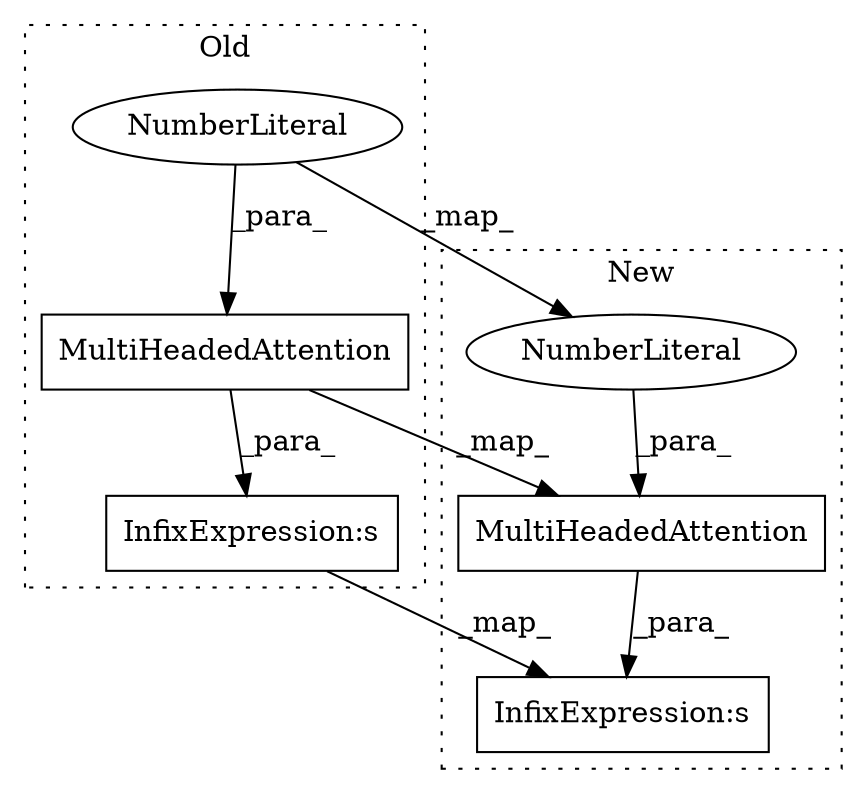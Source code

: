 digraph G {
subgraph cluster0 {
1 [label="MultiHeadedAttention" a="32" s="7745,7773" l="21,1" shape="box"];
3 [label="InfixExpression:s" a="27" s="7812" l="4" shape="box"];
5 [label="NumberLiteral" a="34" s="7772" l="1" shape="ellipse"];
label = "Old";
style="dotted";
}
subgraph cluster1 {
2 [label="MultiHeadedAttention" a="32" s="7753,7781" l="21,1" shape="box"];
4 [label="InfixExpression:s" a="27" s="7784" l="4" shape="box"];
6 [label="NumberLiteral" a="34" s="7780" l="1" shape="ellipse"];
label = "New";
style="dotted";
}
1 -> 2 [label="_map_"];
1 -> 3 [label="_para_"];
2 -> 4 [label="_para_"];
3 -> 4 [label="_map_"];
5 -> 6 [label="_map_"];
5 -> 1 [label="_para_"];
6 -> 2 [label="_para_"];
}